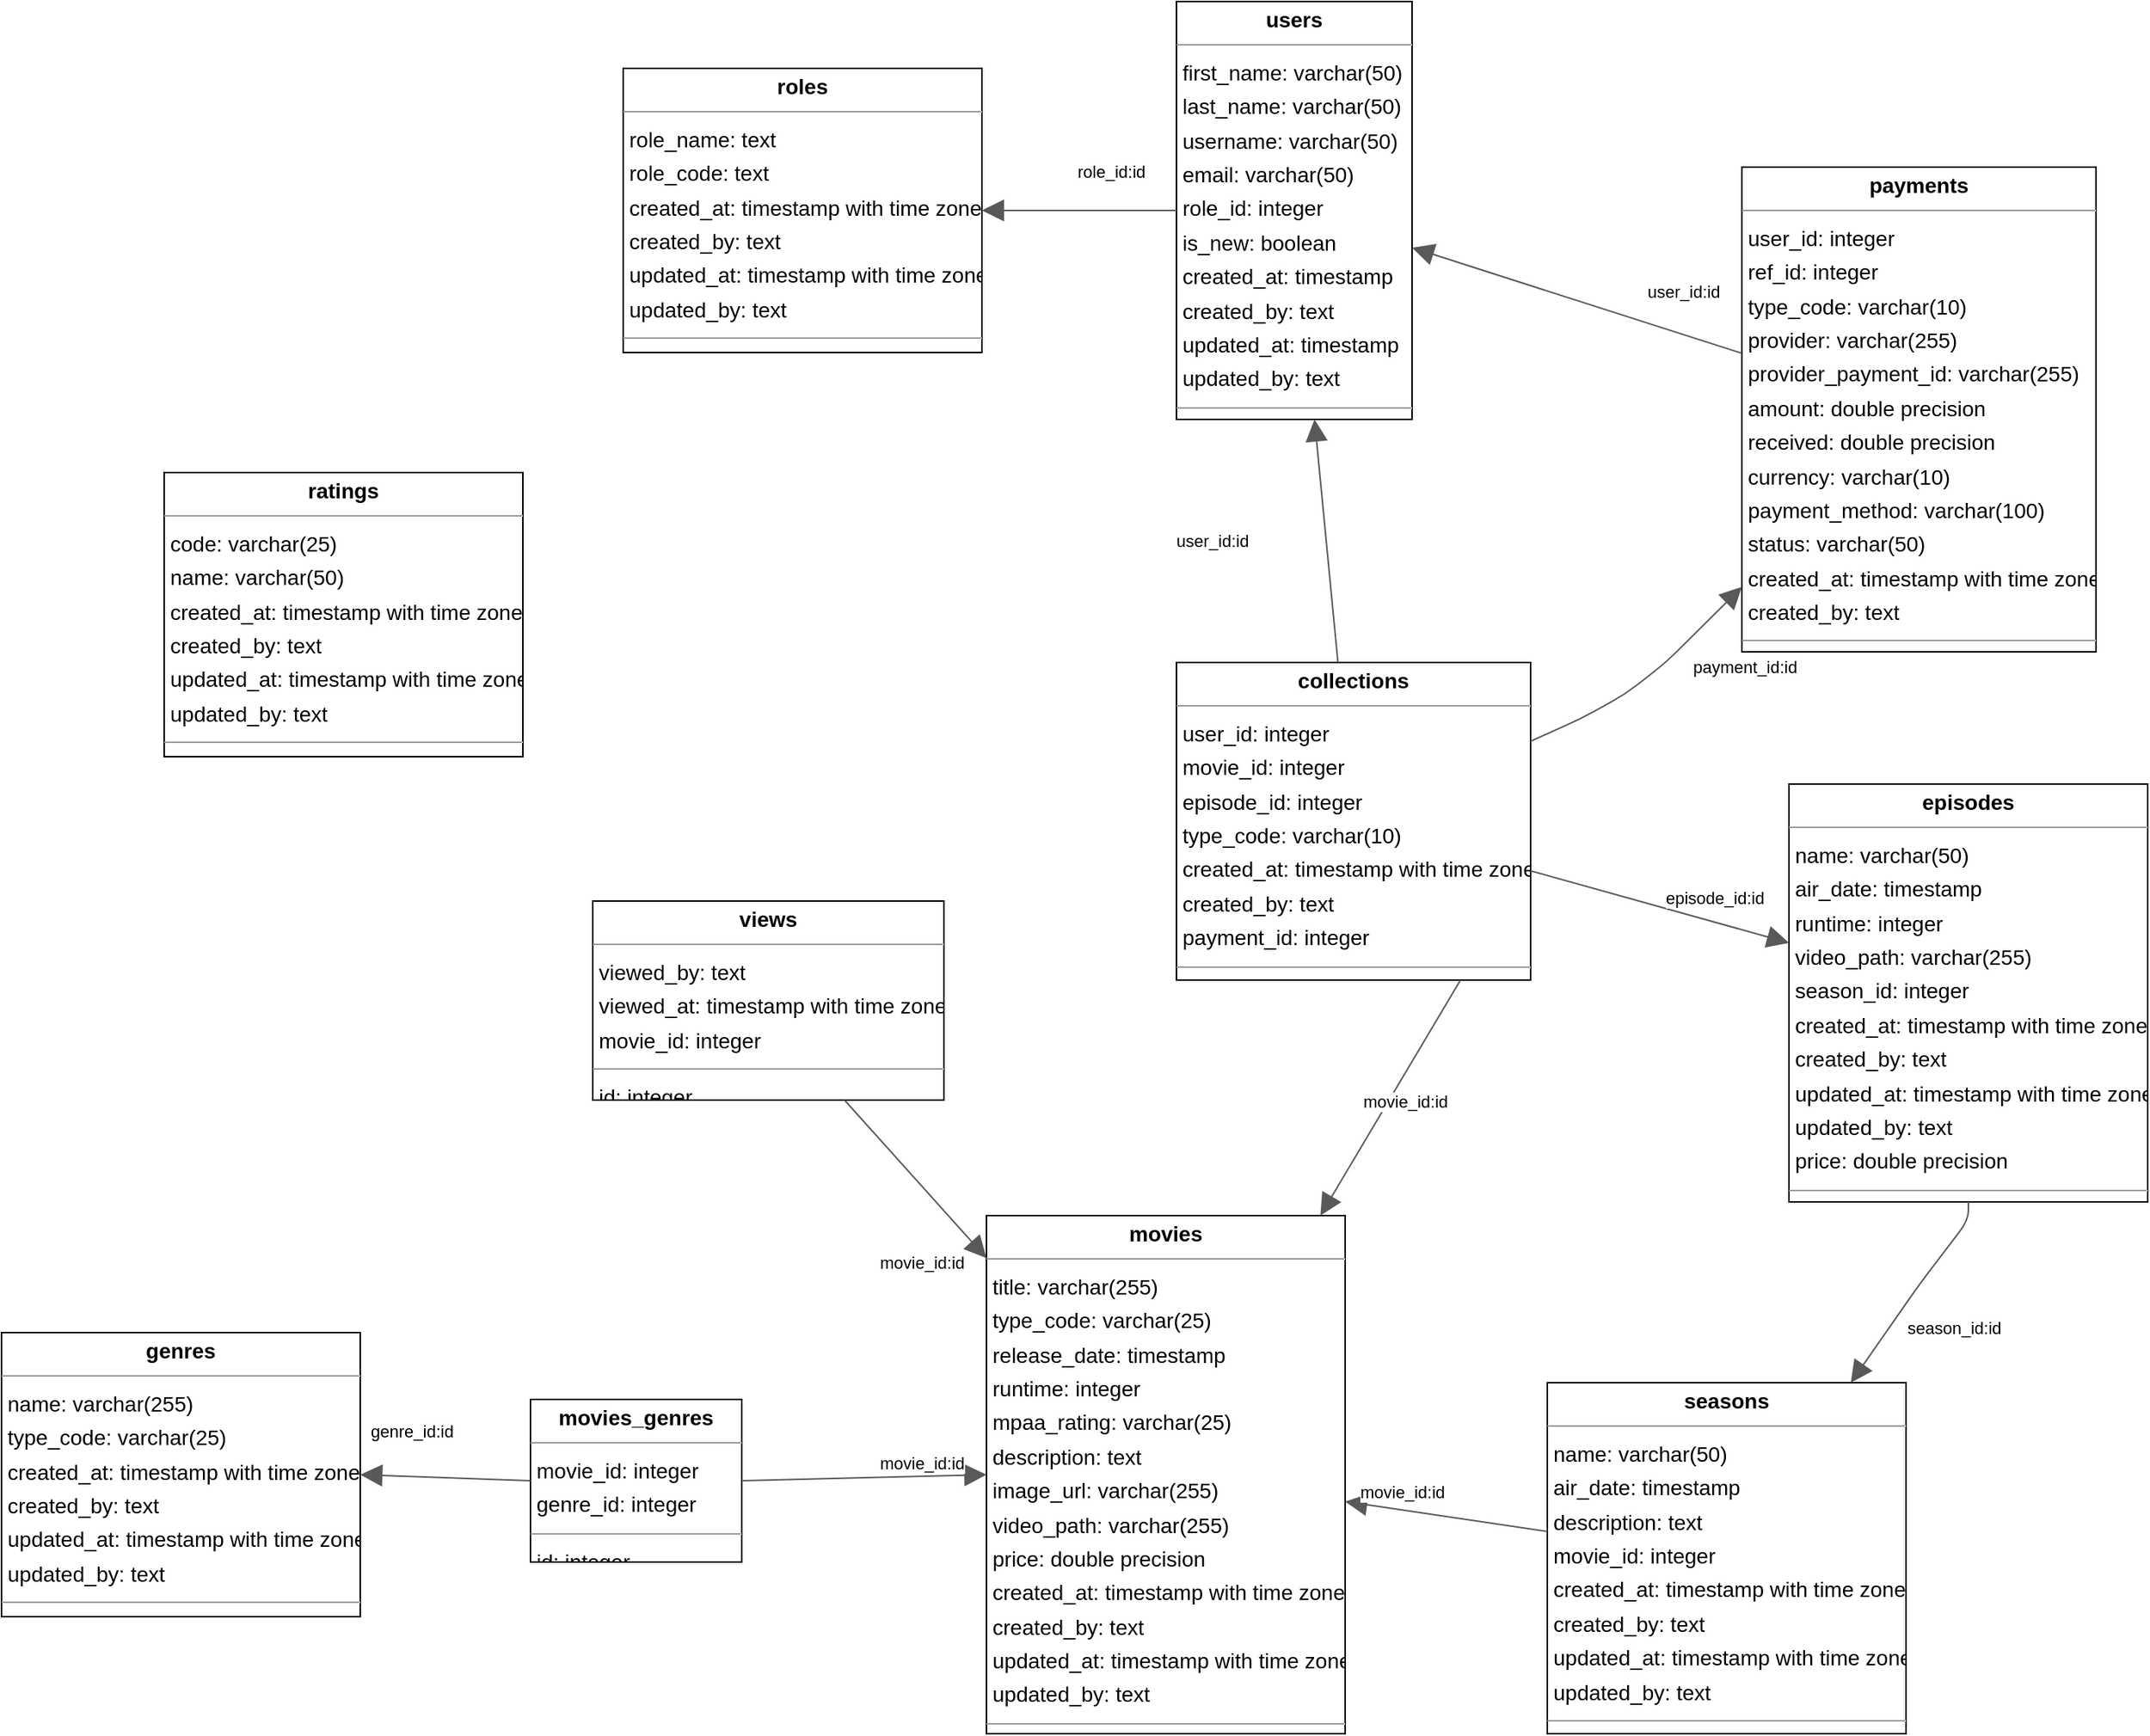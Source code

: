 <mxGraphModel dx="0" dy="0" grid="1" gridSize="10" guides="1" tooltips="1" connect="1" arrows="1" fold="1" page="0" pageScale="1" background="none" math="0" shadow="0">
  <root>
    <mxCell id="0" />
    <mxCell id="1" parent="0" />
    <mxCell id="node9" parent="1" vertex="1" value="&lt;p style=&quot;margin:0px;margin-top:4px;text-align:center;&quot;&gt;&lt;b&gt;collections&lt;/b&gt;&lt;/p&gt;&lt;hr size=&quot;1&quot;/&gt;&lt;p style=&quot;margin:0 0 0 4px;line-height:1.6;&quot;&gt; user_id: integer&lt;br/&gt; movie_id: integer&lt;br/&gt; episode_id: integer&lt;br/&gt; type_code: varchar(10)&lt;br/&gt; created_at: timestamp with time zone&lt;br/&gt; created_by: text&lt;br/&gt; payment_id: integer&lt;/p&gt;&lt;hr size=&quot;1&quot;/&gt;&lt;p style=&quot;margin:0 0 0 4px;line-height:1.6;&quot;&gt; id: integer&lt;/p&gt;" style="verticalAlign=top;align=left;overflow=fill;fontSize=14;fontFamily=Helvetica;html=1;rounded=0;shadow=0;comic=0;labelBackgroundColor=none;strokeWidth=1;">
      <mxGeometry x="783" y="594" width="233" height="209" as="geometry" />
    </mxCell>
    <mxCell id="node10" parent="1" vertex="1" value="&lt;p style=&quot;margin:0px;margin-top:4px;text-align:center;&quot;&gt;&lt;b&gt;episodes&lt;/b&gt;&lt;/p&gt;&lt;hr size=&quot;1&quot;/&gt;&lt;p style=&quot;margin:0 0 0 4px;line-height:1.6;&quot;&gt; name: varchar(50)&lt;br/&gt; air_date: timestamp&lt;br/&gt; runtime: integer&lt;br/&gt; video_path: varchar(255)&lt;br/&gt; season_id: integer&lt;br/&gt; created_at: timestamp with time zone&lt;br/&gt; created_by: text&lt;br/&gt; updated_at: timestamp with time zone&lt;br/&gt; updated_by: text&lt;br/&gt; price: double precision&lt;/p&gt;&lt;hr size=&quot;1&quot;/&gt;&lt;p style=&quot;margin:0 0 0 4px;line-height:1.6;&quot;&gt; id: integer&lt;/p&gt;" style="verticalAlign=top;align=left;overflow=fill;fontSize=14;fontFamily=Helvetica;html=1;rounded=0;shadow=0;comic=0;labelBackgroundColor=none;strokeWidth=1;">
      <mxGeometry x="1186" y="674" width="236" height="275" as="geometry" />
    </mxCell>
    <mxCell id="node0" parent="1" vertex="1" value="&lt;p style=&quot;margin:0px;margin-top:4px;text-align:center;&quot;&gt;&lt;b&gt;genres&lt;/b&gt;&lt;/p&gt;&lt;hr size=&quot;1&quot;/&gt;&lt;p style=&quot;margin:0 0 0 4px;line-height:1.6;&quot;&gt; name: varchar(255)&lt;br/&gt; type_code: varchar(25)&lt;br/&gt; created_at: timestamp with time zone&lt;br/&gt; created_by: text&lt;br/&gt; updated_at: timestamp with time zone&lt;br/&gt; updated_by: text&lt;/p&gt;&lt;hr size=&quot;1&quot;/&gt;&lt;p style=&quot;margin:0 0 0 4px;line-height:1.6;&quot;&gt; id: integer&lt;/p&gt;" style="verticalAlign=top;align=left;overflow=fill;fontSize=14;fontFamily=Helvetica;html=1;rounded=0;shadow=0;comic=0;labelBackgroundColor=none;strokeWidth=1;">
      <mxGeometry x="10" y="1035" width="236" height="187" as="geometry" />
    </mxCell>
    <mxCell id="node7" parent="1" vertex="1" value="&lt;p style=&quot;margin:0px;margin-top:4px;text-align:center;&quot;&gt;&lt;b&gt;movies&lt;/b&gt;&lt;/p&gt;&lt;hr size=&quot;1&quot;/&gt;&lt;p style=&quot;margin:0 0 0 4px;line-height:1.6;&quot;&gt; title: varchar(255)&lt;br/&gt; type_code: varchar(25)&lt;br/&gt; release_date: timestamp&lt;br/&gt; runtime: integer&lt;br/&gt; mpaa_rating: varchar(25)&lt;br/&gt; description: text&lt;br/&gt; image_url: varchar(255)&lt;br/&gt; video_path: varchar(255)&lt;br/&gt; price: double precision&lt;br/&gt; created_at: timestamp with time zone&lt;br/&gt; created_by: text&lt;br/&gt; updated_at: timestamp with time zone&lt;br/&gt; updated_by: text&lt;/p&gt;&lt;hr size=&quot;1&quot;/&gt;&lt;p style=&quot;margin:0 0 0 4px;line-height:1.6;&quot;&gt; id: integer&lt;/p&gt;" style="verticalAlign=top;align=left;overflow=fill;fontSize=14;fontFamily=Helvetica;html=1;rounded=0;shadow=0;comic=0;labelBackgroundColor=none;strokeWidth=1;">
      <mxGeometry x="658" y="958" width="236" height="341" as="geometry" />
    </mxCell>
    <mxCell id="node3" parent="1" vertex="1" value="&lt;p style=&quot;margin:0px;margin-top:4px;text-align:center;&quot;&gt;&lt;b&gt;movies_genres&lt;/b&gt;&lt;/p&gt;&lt;hr size=&quot;1&quot;/&gt;&lt;p style=&quot;margin:0 0 0 4px;line-height:1.6;&quot;&gt; movie_id: integer&lt;br/&gt; genre_id: integer&lt;/p&gt;&lt;hr size=&quot;1&quot;/&gt;&lt;p style=&quot;margin:0 0 0 4px;line-height:1.6;&quot;&gt; id: integer&lt;/p&gt;" style="verticalAlign=top;align=left;overflow=fill;fontSize=14;fontFamily=Helvetica;html=1;rounded=0;shadow=0;comic=0;labelBackgroundColor=none;strokeWidth=1;">
      <mxGeometry x="358" y="1079" width="139" height="107" as="geometry" />
    </mxCell>
    <mxCell id="node6" parent="1" vertex="1" value="&lt;p style=&quot;margin:0px;margin-top:4px;text-align:center;&quot;&gt;&lt;b&gt;payments&lt;/b&gt;&lt;/p&gt;&lt;hr size=&quot;1&quot;/&gt;&lt;p style=&quot;margin:0 0 0 4px;line-height:1.6;&quot;&gt; user_id: integer&lt;br/&gt; ref_id: integer&lt;br/&gt; type_code: varchar(10)&lt;br/&gt; provider: varchar(255)&lt;br/&gt; provider_payment_id: varchar(255)&lt;br/&gt; amount: double precision&lt;br/&gt; received: double precision&lt;br/&gt; currency: varchar(10)&lt;br/&gt; payment_method: varchar(100)&lt;br/&gt; status: varchar(50)&lt;br/&gt; created_at: timestamp with time zone&lt;br/&gt; created_by: text&lt;/p&gt;&lt;hr size=&quot;1&quot;/&gt;&lt;p style=&quot;margin:0 0 0 4px;line-height:1.6;&quot;&gt; id: integer&lt;/p&gt;" style="verticalAlign=top;align=left;overflow=fill;fontSize=14;fontFamily=Helvetica;html=1;rounded=0;shadow=0;comic=0;labelBackgroundColor=none;strokeWidth=1;">
      <mxGeometry x="1155" y="268" width="233" height="319" as="geometry" />
    </mxCell>
    <mxCell id="node5" parent="1" vertex="1" value="&lt;p style=&quot;margin:0px;margin-top:4px;text-align:center;&quot;&gt;&lt;b&gt;ratings&lt;/b&gt;&lt;/p&gt;&lt;hr size=&quot;1&quot;/&gt;&lt;p style=&quot;margin:0 0 0 4px;line-height:1.6;&quot;&gt; code: varchar(25)&lt;br/&gt; name: varchar(50)&lt;br/&gt; created_at: timestamp with time zone&lt;br/&gt; created_by: text&lt;br/&gt; updated_at: timestamp with time zone&lt;br/&gt; updated_by: text&lt;/p&gt;&lt;hr size=&quot;1&quot;/&gt;&lt;p style=&quot;margin:0 0 0 4px;line-height:1.6;&quot;&gt; id: integer&lt;/p&gt;" style="verticalAlign=top;align=left;overflow=fill;fontSize=14;fontFamily=Helvetica;html=1;rounded=0;shadow=0;comic=0;labelBackgroundColor=none;strokeWidth=1;">
      <mxGeometry x="117" y="469" width="236" height="187" as="geometry" />
    </mxCell>
    <mxCell id="node1" parent="1" vertex="1" value="&lt;p style=&quot;margin:0px;margin-top:4px;text-align:center;&quot;&gt;&lt;b&gt;roles&lt;/b&gt;&lt;/p&gt;&lt;hr size=&quot;1&quot;/&gt;&lt;p style=&quot;margin:0 0 0 4px;line-height:1.6;&quot;&gt; role_name: text&lt;br/&gt; role_code: text&lt;br/&gt; created_at: timestamp with time zone&lt;br/&gt; created_by: text&lt;br/&gt; updated_at: timestamp with time zone&lt;br/&gt; updated_by: text&lt;/p&gt;&lt;hr size=&quot;1&quot;/&gt;&lt;p style=&quot;margin:0 0 0 4px;line-height:1.6;&quot;&gt; id: integer&lt;/p&gt;" style="verticalAlign=top;align=left;overflow=fill;fontSize=14;fontFamily=Helvetica;html=1;rounded=0;shadow=0;comic=0;labelBackgroundColor=none;strokeWidth=1;">
      <mxGeometry x="419" y="203" width="236" height="187" as="geometry" />
    </mxCell>
    <mxCell id="node2" parent="1" vertex="1" value="&lt;p style=&quot;margin:0px;margin-top:4px;text-align:center;&quot;&gt;&lt;b&gt;seasons&lt;/b&gt;&lt;/p&gt;&lt;hr size=&quot;1&quot;/&gt;&lt;p style=&quot;margin:0 0 0 4px;line-height:1.6;&quot;&gt; name: varchar(50)&lt;br/&gt; air_date: timestamp&lt;br/&gt; description: text&lt;br/&gt; movie_id: integer&lt;br/&gt; created_at: timestamp with time zone&lt;br/&gt; created_by: text&lt;br/&gt; updated_at: timestamp with time zone&lt;br/&gt; updated_by: text&lt;/p&gt;&lt;hr size=&quot;1&quot;/&gt;&lt;p style=&quot;margin:0 0 0 4px;line-height:1.6;&quot;&gt; id: integer&lt;/p&gt;" style="verticalAlign=top;align=left;overflow=fill;fontSize=14;fontFamily=Helvetica;html=1;rounded=0;shadow=0;comic=0;labelBackgroundColor=none;strokeWidth=1;">
      <mxGeometry x="1027" y="1068" width="236" height="231" as="geometry" />
    </mxCell>
    <mxCell id="node8" parent="1" vertex="1" value="&lt;p style=&quot;margin:0px;margin-top:4px;text-align:center;&quot;&gt;&lt;b&gt;users&lt;/b&gt;&lt;/p&gt;&lt;hr size=&quot;1&quot;/&gt;&lt;p style=&quot;margin:0 0 0 4px;line-height:1.6;&quot;&gt; first_name: varchar(50)&lt;br/&gt; last_name: varchar(50)&lt;br/&gt; username: varchar(50)&lt;br/&gt; email: varchar(50)&lt;br/&gt; role_id: integer&lt;br/&gt; is_new: boolean&lt;br/&gt; created_at: timestamp&lt;br/&gt; created_by: text&lt;br/&gt; updated_at: timestamp&lt;br/&gt; updated_by: text&lt;/p&gt;&lt;hr size=&quot;1&quot;/&gt;&lt;p style=&quot;margin:0 0 0 4px;line-height:1.6;&quot;&gt; id: integer&lt;/p&gt;" style="verticalAlign=top;align=left;overflow=fill;fontSize=14;fontFamily=Helvetica;html=1;rounded=0;shadow=0;comic=0;labelBackgroundColor=none;strokeWidth=1;">
      <mxGeometry x="783" y="159" width="155" height="275" as="geometry" />
    </mxCell>
    <mxCell id="node4" parent="1" vertex="1" value="&lt;p style=&quot;margin:0px;margin-top:4px;text-align:center;&quot;&gt;&lt;b&gt;views&lt;/b&gt;&lt;/p&gt;&lt;hr size=&quot;1&quot;/&gt;&lt;p style=&quot;margin:0 0 0 4px;line-height:1.6;&quot;&gt; viewed_by: text&lt;br/&gt; viewed_at: timestamp with time zone&lt;br/&gt; movie_id: integer&lt;/p&gt;&lt;hr size=&quot;1&quot;/&gt;&lt;p style=&quot;margin:0 0 0 4px;line-height:1.6;&quot;&gt; id: integer&lt;/p&gt;" style="verticalAlign=top;align=left;overflow=fill;fontSize=14;fontFamily=Helvetica;html=1;rounded=0;shadow=0;comic=0;labelBackgroundColor=none;strokeWidth=1;">
      <mxGeometry x="399" y="751" width="231" height="131" as="geometry" />
    </mxCell>
    <mxCell id="edge4" edge="1" value="" parent="1" source="node9" target="node10" style="html=1;rounded=1;;dashed=0;startArrow=none;endArrow=block;endSize=12;strokeColor=#595959;exitX=1.000;exitY=0.656;exitDx=0;exitDy=0;entryX=0.000;entryY=0.380;entryDx=0;entryDy=0;">
      <mxGeometry width="50" height="50" relative="1" as="geometry">
        <Array as="points" />
      </mxGeometry>
    </mxCell>
    <mxCell id="label26" parent="edge4" vertex="1" connectable="0" value="episode_id:id" style="edgeLabel;resizable=0;html=1;align=left;verticalAlign=top;strokeColor=default;">
      <mxGeometry x="1103" y="736" as="geometry" />
    </mxCell>
    <mxCell id="edge1" edge="1" value="" parent="1" source="node9" target="node7" style="html=1;rounded=1;;dashed=0;startArrow=none;endArrow=block;endSize=12;strokeColor=#595959;exitX=0.802;exitY=1.000;exitDx=0;exitDy=0;entryX=0.931;entryY=0.000;entryDx=0;entryDy=0;">
      <mxGeometry width="50" height="50" relative="1" as="geometry">
        <Array as="points" />
      </mxGeometry>
    </mxCell>
    <mxCell id="label8" parent="edge1" vertex="1" connectable="0" value="movie_id:id" style="edgeLabel;resizable=0;html=1;align=left;verticalAlign=top;strokeColor=default;">
      <mxGeometry x="904" y="870" as="geometry" />
    </mxCell>
    <mxCell id="edge8" edge="1" value="" parent="1" source="node9" target="node6" style="html=1;rounded=1;;dashed=0;startArrow=none;endArrow=block;endSize=12;strokeColor=#595959;exitX=1.000;exitY=0.248;exitDx=0;exitDy=0;entryX=0.000;entryY=0.866;entryDx=0;entryDy=0;">
      <mxGeometry width="50" height="50" relative="1" as="geometry">
        <Array as="points">
          <mxPoint x="1049" y="631" />
          <mxPoint x="1078" y="615" />
          <mxPoint x="1105" y="594" />
        </Array>
      </mxGeometry>
    </mxCell>
    <mxCell id="label50" parent="edge8" vertex="1" connectable="0" value="payment_id:id" style="edgeLabel;resizable=0;html=1;align=left;verticalAlign=top;strokeColor=default;">
      <mxGeometry x="1121" y="584" as="geometry" />
    </mxCell>
    <mxCell id="edge10" edge="1" value="" parent="1" source="node9" target="node8" style="html=1;rounded=1;;dashed=0;startArrow=none;endArrow=block;endSize=12;strokeColor=#595959;exitX=0.456;exitY=0.000;exitDx=0;exitDy=0;entryX=0.586;entryY=1.000;entryDx=0;entryDy=0;">
      <mxGeometry width="50" height="50" relative="1" as="geometry">
        <Array as="points" />
      </mxGeometry>
    </mxCell>
    <mxCell id="label62" parent="edge10" vertex="1" connectable="0" value="user_id:id" style="edgeLabel;resizable=0;html=1;align=left;verticalAlign=top;strokeColor=default;">
      <mxGeometry x="781" y="501" as="geometry" />
    </mxCell>
    <mxCell id="edge3" edge="1" value="" parent="1" source="node10" target="node2" style="html=1;rounded=1;;dashed=0;startArrow=none;endArrow=block;endSize=12;strokeColor=#595959;exitX=0.500;exitY=1.000;exitDx=0;exitDy=0;entryX=0.846;entryY=0.000;entryDx=0;entryDy=0;">
      <mxGeometry width="50" height="50" relative="1" as="geometry">
        <Array as="points">
          <mxPoint x="1304" y="961" />
          <mxPoint x="1272" y="1003" />
        </Array>
      </mxGeometry>
    </mxCell>
    <mxCell id="label20" parent="edge3" vertex="1" connectable="0" value="season_id:id" style="edgeLabel;resizable=0;html=1;align=left;verticalAlign=top;strokeColor=default;">
      <mxGeometry x="1262" y="1019" as="geometry" />
    </mxCell>
    <mxCell id="edge0" edge="1" value="" parent="1" source="node3" target="node0" style="html=1;rounded=1;;dashed=0;startArrow=none;endArrow=block;endSize=12;strokeColor=#595959;exitX=0.000;exitY=0.500;exitDx=0;exitDy=0;entryX=1.000;entryY=0.500;entryDx=0;entryDy=0;">
      <mxGeometry width="50" height="50" relative="1" as="geometry">
        <Array as="points" />
      </mxGeometry>
    </mxCell>
    <mxCell id="label2" parent="edge0" vertex="1" connectable="0" value="genre_id:id" style="edgeLabel;resizable=0;html=1;align=left;verticalAlign=top;strokeColor=default;">
      <mxGeometry x="251" y="1087" as="geometry" />
    </mxCell>
    <mxCell id="edge5" edge="1" value="" parent="1" source="node3" target="node7" style="html=1;rounded=1;;dashed=0;startArrow=none;endArrow=block;endSize=12;strokeColor=#595959;exitX=1.000;exitY=0.500;exitDx=0;exitDy=0;entryX=0.000;entryY=0.500;entryDx=0;entryDy=0;">
      <mxGeometry width="50" height="50" relative="1" as="geometry">
        <Array as="points" />
      </mxGeometry>
    </mxCell>
    <mxCell id="label32" parent="edge5" vertex="1" connectable="0" value="movie_id:id" style="edgeLabel;resizable=0;html=1;align=left;verticalAlign=top;strokeColor=default;">
      <mxGeometry x="586" y="1108" as="geometry" />
    </mxCell>
    <mxCell id="edge7" edge="1" value="" parent="1" source="node6" target="node8" style="html=1;rounded=1;;dashed=0;startArrow=none;endArrow=block;endSize=12;strokeColor=#595959;exitX=0.000;exitY=0.384;exitDx=0;exitDy=0;entryX=1.000;entryY=0.589;entryDx=0;entryDy=0;">
      <mxGeometry width="50" height="50" relative="1" as="geometry">
        <Array as="points" />
      </mxGeometry>
    </mxCell>
    <mxCell id="label44" parent="edge7" vertex="1" connectable="0" value="user_id:id" style="edgeLabel;resizable=0;html=1;align=left;verticalAlign=top;strokeColor=default;">
      <mxGeometry x="1091" y="337" as="geometry" />
    </mxCell>
    <mxCell id="edge9" edge="1" value="" parent="1" source="node2" target="node7" style="html=1;rounded=1;;dashed=0;startArrow=none;endArrow=block;endSize=12;strokeColor=#595959;exitX=0.000;exitY=0.424;exitDx=0;exitDy=0;entryX=1.000;entryY=0.552;entryDx=0;entryDy=0;">
      <mxGeometry width="50" height="50" relative="1" as="geometry">
        <Array as="points" />
      </mxGeometry>
    </mxCell>
    <mxCell id="label56" parent="edge9" vertex="1" connectable="0" value="movie_id:id" style="edgeLabel;resizable=0;html=1;align=left;verticalAlign=top;strokeColor=default;">
      <mxGeometry x="902" y="1127" as="geometry" />
    </mxCell>
    <mxCell id="edge6" edge="1" value="" parent="1" source="node8" target="node1" style="html=1;rounded=1;;dashed=0;startArrow=none;endArrow=block;endSize=12;strokeColor=#595959;exitX=0.000;exitY=0.500;exitDx=0;exitDy=0;entryX=1.000;entryY=0.500;entryDx=0;entryDy=0;">
      <mxGeometry width="50" height="50" relative="1" as="geometry">
        <Array as="points" />
      </mxGeometry>
    </mxCell>
    <mxCell id="label38" parent="edge6" vertex="1" connectable="0" value="role_id:id" style="edgeLabel;resizable=0;html=1;align=left;verticalAlign=top;strokeColor=default;">
      <mxGeometry x="716" y="258" as="geometry" />
    </mxCell>
    <mxCell id="edge2" edge="1" value="" parent="1" source="node4" target="node7" style="html=1;rounded=1;;dashed=0;startArrow=none;endArrow=block;endSize=12;strokeColor=#595959;exitX=0.717;exitY=1.000;exitDx=0;exitDy=0;entryX=0.000;entryY=0.082;entryDx=0;entryDy=0;">
      <mxGeometry width="50" height="50" relative="1" as="geometry">
        <Array as="points" />
      </mxGeometry>
    </mxCell>
    <mxCell id="label14" parent="edge2" vertex="1" connectable="0" value="movie_id:id" style="edgeLabel;resizable=0;html=1;align=left;verticalAlign=top;strokeColor=default;">
      <mxGeometry x="586" y="976" as="geometry" />
    </mxCell>
  </root>
</mxGraphModel>